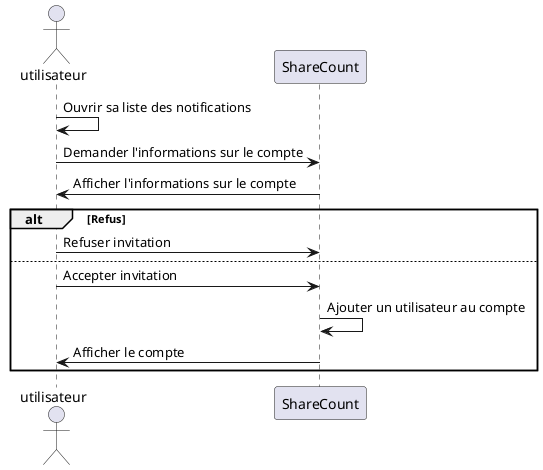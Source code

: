 @startuml  Accepter une demande d’ajout

actor utilisateur as u
participant ShareCount as sc

u -> u : Ouvrir sa liste des notifications

u -> sc : Demander l'informations sur le compte
sc -> u : Afficher l'informations sur le compte

alt Refus
u -> sc : Refuser invitation
else

u -> sc : Accepter invitation
sc -> sc : Ajouter un utilisateur au compte
sc -> u : Afficher le compte


end



@enduml
